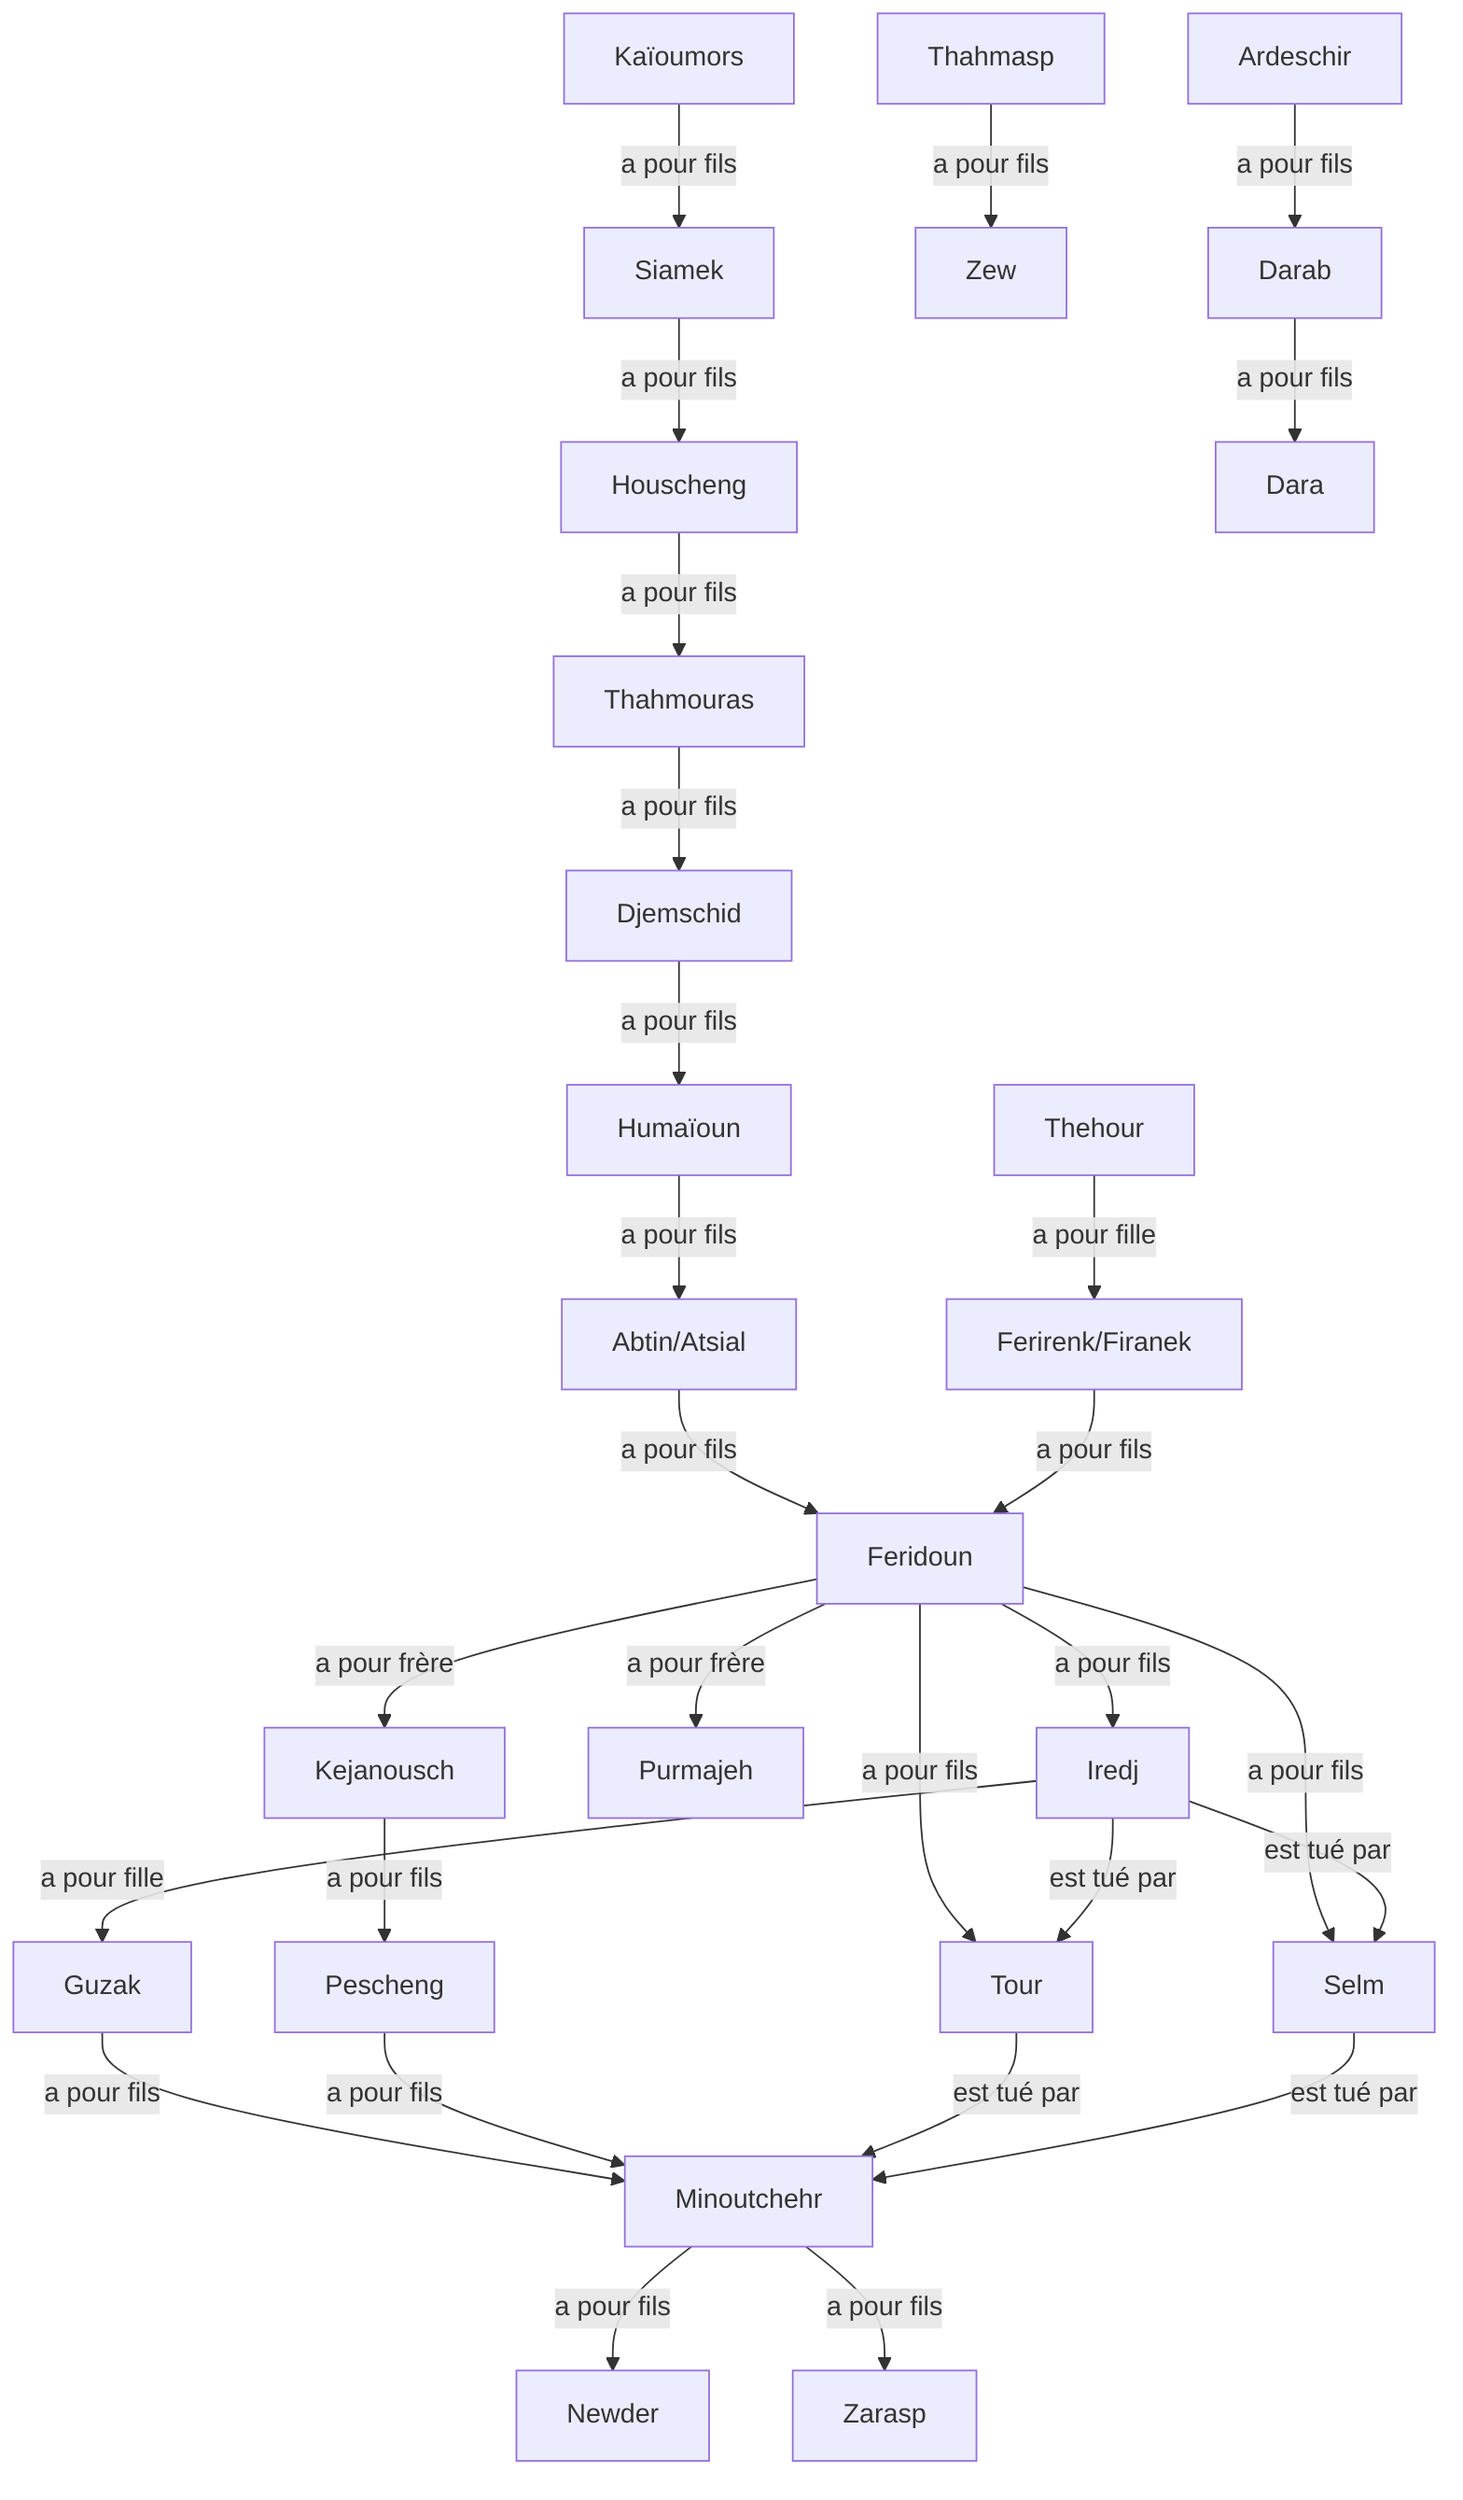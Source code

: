 graph TD
Kaïoumors --a pour fils--> Siamek
Siamek --a pour fils--> Houscheng
Houscheng --a pour fils--> Thahmouras
Thahmouras --a pour fils--> Djemschid
Djemschid --a pour fils--> Humaïoun
Humaïoun --a pour fils-->Abtin/Atsial
Abtin/Atsial --a pour fils--> Feridoun
Thehour --a pour fille--> Ferirenk/Firanek
Ferirenk/Firanek --a pour fils--> Feridoun
Feridoun --a pour frère--> Kejanousch
Feridoun --a pour frère--> Purmajeh
Thahmasp --a pour fils--> Zew
Ardeschir --a pour fils--> Darab
Darab --a pour fils--> Dara
Feridoun --a pour fils-->Iredj
Feridoun --a pour fils-->Tour
Feridoun --a pour fils-->Selm
Iredj --est tué par--> Tour
Iredj --est tué par--> Selm
Kejanousch --a pour fils-->Pescheng
Iredj --a pour fille--> Guzak
Guzak --a pour fils--> Minoutchehr
Pescheng --a pour fils--> Minoutchehr
Tour --est tué par-->Minoutchehr
Selm --est tué par-->Minoutchehr
Minoutchehr --a pour fils--> Newder
Minoutchehr --a pour fils--> Zarasp